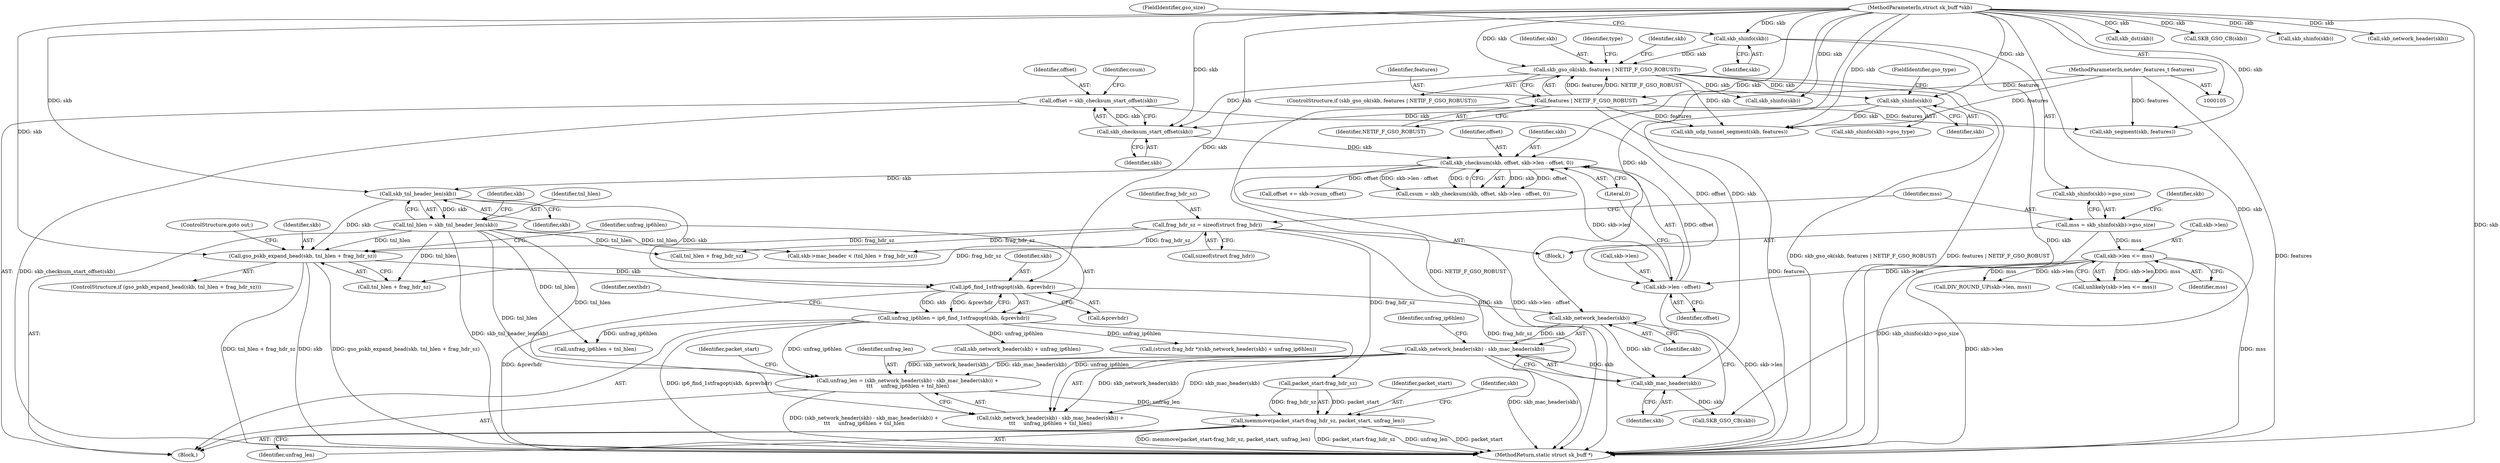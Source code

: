 digraph "0_linux_0e033e04c2678dbbe74a46b23fffb7bb918c288e@integer" {
"1000284" [label="(Call,unfrag_len = (skb_network_header(skb) - skb_mac_header(skb)) +\n\t\t\t     unfrag_ip6hlen + tnl_hlen)"];
"1000287" [label="(Call,skb_network_header(skb) - skb_mac_header(skb))"];
"1000288" [label="(Call,skb_network_header(skb))"];
"1000272" [label="(Call,ip6_find_1stfragopt(skb, &prevhdr))"];
"1000252" [label="(Call,skb_tnl_header_len(skb))"];
"1000220" [label="(Call,skb_checksum(skb, offset, skb->len - offset, 0))"];
"1000216" [label="(Call,skb_checksum_start_offset(skb))"];
"1000145" [label="(Call,skb_gso_ok(skb, features | NETIF_F_GSO_ROBUST))"];
"1000133" [label="(Call,skb_shinfo(skb))"];
"1000106" [label="(MethodParameterIn,struct sk_buff *skb)"];
"1000147" [label="(Call,features | NETIF_F_GSO_ROBUST)"];
"1000107" [label="(MethodParameterIn,netdev_features_t features)"];
"1000203" [label="(Call,skb_shinfo(skb))"];
"1000223" [label="(Call,skb->len - offset)"];
"1000138" [label="(Call,skb->len <= mss)"];
"1000130" [label="(Call,mss = skb_shinfo(skb)->gso_size)"];
"1000214" [label="(Call,offset = skb_checksum_start_offset(skb))"];
"1000264" [label="(Call,gso_pskb_expand_head(skb, tnl_hlen + frag_hdr_sz))"];
"1000250" [label="(Call,tnl_hlen = skb_tnl_header_len(skb))"];
"1000123" [label="(Call,frag_hdr_sz = sizeof(struct frag_hdr))"];
"1000290" [label="(Call,skb_mac_header(skb))"];
"1000270" [label="(Call,unfrag_ip6hlen = ip6_find_1stfragopt(skb, &prevhdr))"];
"1000307" [label="(Call,memmove(packet_start-frag_hdr_sz, packet_start, unfrag_len))"];
"1000146" [label="(Identifier,skb)"];
"1000145" [label="(Call,skb_gso_ok(skb, features | NETIF_F_GSO_ROBUST))"];
"1000311" [label="(Identifier,packet_start)"];
"1000333" [label="(Call,skb_network_header(skb) + unfrag_ip6hlen)"];
"1000285" [label="(Identifier,unfrag_len)"];
"1000287" [label="(Call,skb_network_header(skb) - skb_mac_header(skb))"];
"1000265" [label="(Identifier,skb)"];
"1000271" [label="(Identifier,unfrag_ip6hlen)"];
"1000331" [label="(Call,(struct frag_hdr *)(skb_network_header(skb) + unfrag_ip6hlen))"];
"1000134" [label="(Identifier,skb)"];
"1000255" [label="(Call,skb->mac_header < (tnl_hlen + frag_hdr_sz))"];
"1000263" [label="(ControlStructure,if (gso_pskb_expand_head(skb, tnl_hlen + frag_hdr_sz)))"];
"1000351" [label="(Call,skb_dst(skb))"];
"1000213" [label="(Block,)"];
"1000215" [label="(Identifier,offset)"];
"1000251" [label="(Identifier,tnl_hlen)"];
"1000205" [label="(FieldIdentifier,gso_type)"];
"1000202" [label="(Call,skb_shinfo(skb)->gso_type)"];
"1000133" [label="(Call,skb_shinfo(skb))"];
"1000139" [label="(Call,skb->len)"];
"1000130" [label="(Call,mss = skb_shinfo(skb)->gso_size)"];
"1000219" [label="(Identifier,csum)"];
"1000286" [label="(Call,(skb_network_header(skb) - skb_mac_header(skb)) +\n\t\t\t     unfrag_ip6hlen + tnl_hlen)"];
"1000277" [label="(Identifier,nexthdr)"];
"1000222" [label="(Identifier,offset)"];
"1000315" [label="(Call,SKB_GSO_CB(skb))"];
"1000284" [label="(Call,unfrag_len = (skb_network_header(skb) - skb_mac_header(skb)) +\n\t\t\t     unfrag_ip6hlen + tnl_hlen)"];
"1000296" [label="(Identifier,packet_start)"];
"1000355" [label="(Call,skb_segment(skb, features))"];
"1000269" [label="(ControlStructure,goto out;)"];
"1000273" [label="(Identifier,skb)"];
"1000147" [label="(Call,features | NETIF_F_GSO_ROBUST)"];
"1000253" [label="(Identifier,skb)"];
"1000292" [label="(Call,unfrag_ip6hlen + tnl_hlen)"];
"1000312" [label="(Identifier,unfrag_len)"];
"1000138" [label="(Call,skb->len <= mss)"];
"1000252" [label="(Call,skb_tnl_header_len(skb))"];
"1000108" [label="(Block,)"];
"1000229" [label="(Call,offset += skb->csum_offset)"];
"1000223" [label="(Call,skb->len - offset)"];
"1000153" [label="(Identifier,type)"];
"1000291" [label="(Identifier,skb)"];
"1000107" [label="(MethodParameterIn,netdev_features_t features)"];
"1000316" [label="(Identifier,skb)"];
"1000290" [label="(Call,skb_mac_header(skb))"];
"1000187" [label="(Call,DIV_ROUND_UP(skb->len, mss))"];
"1000270" [label="(Call,unfrag_ip6hlen = ip6_find_1stfragopt(skb, &prevhdr))"];
"1000123" [label="(Call,frag_hdr_sz = sizeof(struct frag_hdr))"];
"1000131" [label="(Identifier,mss)"];
"1000140" [label="(Identifier,skb)"];
"1000209" [label="(Call,skb_udp_tunnel_segment(skb, features))"];
"1000257" [label="(Identifier,skb)"];
"1000137" [label="(Call,unlikely(skb->len <= mss))"];
"1000221" [label="(Identifier,skb)"];
"1000199" [label="(Identifier,skb)"];
"1000155" [label="(Call,skb_shinfo(skb))"];
"1000204" [label="(Identifier,skb)"];
"1000144" [label="(ControlStructure,if (skb_gso_ok(skb, features | NETIF_F_GSO_ROBUST)))"];
"1000218" [label="(Call,csum = skb_checksum(skb, offset, skb->len - offset, 0))"];
"1000124" [label="(Identifier,frag_hdr_sz)"];
"1000293" [label="(Identifier,unfrag_ip6hlen)"];
"1000184" [label="(Call,skb_shinfo(skb))"];
"1000214" [label="(Call,offset = skb_checksum_start_offset(skb))"];
"1000308" [label="(Call,packet_start-frag_hdr_sz)"];
"1000106" [label="(MethodParameterIn,struct sk_buff *skb)"];
"1000274" [label="(Call,&prevhdr)"];
"1000149" [label="(Identifier,NETIF_F_GSO_ROBUST)"];
"1000272" [label="(Call,ip6_find_1stfragopt(skb, &prevhdr))"];
"1000264" [label="(Call,gso_pskb_expand_head(skb, tnl_hlen + frag_hdr_sz))"];
"1000216" [label="(Call,skb_checksum_start_offset(skb))"];
"1000361" [label="(MethodReturn,static struct sk_buff *)"];
"1000266" [label="(Call,tnl_hlen + frag_hdr_sz)"];
"1000228" [label="(Literal,0)"];
"1000203" [label="(Call,skb_shinfo(skb))"];
"1000142" [label="(Identifier,mss)"];
"1000334" [label="(Call,skb_network_header(skb))"];
"1000224" [label="(Call,skb->len)"];
"1000304" [label="(Call,SKB_GSO_CB(skb))"];
"1000250" [label="(Call,tnl_hlen = skb_tnl_header_len(skb))"];
"1000288" [label="(Call,skb_network_header(skb))"];
"1000148" [label="(Identifier,features)"];
"1000125" [label="(Call,sizeof(struct frag_hdr))"];
"1000132" [label="(Call,skb_shinfo(skb)->gso_size)"];
"1000135" [label="(FieldIdentifier,gso_size)"];
"1000289" [label="(Identifier,skb)"];
"1000227" [label="(Identifier,offset)"];
"1000220" [label="(Call,skb_checksum(skb, offset, skb->len - offset, 0))"];
"1000259" [label="(Call,tnl_hlen + frag_hdr_sz)"];
"1000307" [label="(Call,memmove(packet_start-frag_hdr_sz, packet_start, unfrag_len))"];
"1000217" [label="(Identifier,skb)"];
"1000284" -> "1000213"  [label="AST: "];
"1000284" -> "1000286"  [label="CFG: "];
"1000285" -> "1000284"  [label="AST: "];
"1000286" -> "1000284"  [label="AST: "];
"1000296" -> "1000284"  [label="CFG: "];
"1000284" -> "1000361"  [label="DDG: (skb_network_header(skb) - skb_mac_header(skb)) +\n\t\t\t     unfrag_ip6hlen + tnl_hlen"];
"1000287" -> "1000284"  [label="DDG: skb_network_header(skb)"];
"1000287" -> "1000284"  [label="DDG: skb_mac_header(skb)"];
"1000270" -> "1000284"  [label="DDG: unfrag_ip6hlen"];
"1000250" -> "1000284"  [label="DDG: tnl_hlen"];
"1000284" -> "1000307"  [label="DDG: unfrag_len"];
"1000287" -> "1000286"  [label="AST: "];
"1000287" -> "1000290"  [label="CFG: "];
"1000288" -> "1000287"  [label="AST: "];
"1000290" -> "1000287"  [label="AST: "];
"1000293" -> "1000287"  [label="CFG: "];
"1000287" -> "1000361"  [label="DDG: skb_mac_header(skb)"];
"1000287" -> "1000286"  [label="DDG: skb_network_header(skb)"];
"1000287" -> "1000286"  [label="DDG: skb_mac_header(skb)"];
"1000288" -> "1000287"  [label="DDG: skb"];
"1000290" -> "1000287"  [label="DDG: skb"];
"1000288" -> "1000289"  [label="CFG: "];
"1000289" -> "1000288"  [label="AST: "];
"1000291" -> "1000288"  [label="CFG: "];
"1000272" -> "1000288"  [label="DDG: skb"];
"1000106" -> "1000288"  [label="DDG: skb"];
"1000288" -> "1000290"  [label="DDG: skb"];
"1000272" -> "1000270"  [label="AST: "];
"1000272" -> "1000274"  [label="CFG: "];
"1000273" -> "1000272"  [label="AST: "];
"1000274" -> "1000272"  [label="AST: "];
"1000270" -> "1000272"  [label="CFG: "];
"1000272" -> "1000361"  [label="DDG: &prevhdr"];
"1000272" -> "1000270"  [label="DDG: skb"];
"1000272" -> "1000270"  [label="DDG: &prevhdr"];
"1000252" -> "1000272"  [label="DDG: skb"];
"1000264" -> "1000272"  [label="DDG: skb"];
"1000106" -> "1000272"  [label="DDG: skb"];
"1000252" -> "1000250"  [label="AST: "];
"1000252" -> "1000253"  [label="CFG: "];
"1000253" -> "1000252"  [label="AST: "];
"1000250" -> "1000252"  [label="CFG: "];
"1000252" -> "1000250"  [label="DDG: skb"];
"1000220" -> "1000252"  [label="DDG: skb"];
"1000106" -> "1000252"  [label="DDG: skb"];
"1000252" -> "1000264"  [label="DDG: skb"];
"1000220" -> "1000218"  [label="AST: "];
"1000220" -> "1000228"  [label="CFG: "];
"1000221" -> "1000220"  [label="AST: "];
"1000222" -> "1000220"  [label="AST: "];
"1000223" -> "1000220"  [label="AST: "];
"1000228" -> "1000220"  [label="AST: "];
"1000218" -> "1000220"  [label="CFG: "];
"1000220" -> "1000361"  [label="DDG: skb->len - offset"];
"1000220" -> "1000218"  [label="DDG: skb"];
"1000220" -> "1000218"  [label="DDG: offset"];
"1000220" -> "1000218"  [label="DDG: skb->len - offset"];
"1000220" -> "1000218"  [label="DDG: 0"];
"1000216" -> "1000220"  [label="DDG: skb"];
"1000106" -> "1000220"  [label="DDG: skb"];
"1000223" -> "1000220"  [label="DDG: offset"];
"1000223" -> "1000220"  [label="DDG: skb->len"];
"1000220" -> "1000229"  [label="DDG: offset"];
"1000216" -> "1000214"  [label="AST: "];
"1000216" -> "1000217"  [label="CFG: "];
"1000217" -> "1000216"  [label="AST: "];
"1000214" -> "1000216"  [label="CFG: "];
"1000216" -> "1000214"  [label="DDG: skb"];
"1000145" -> "1000216"  [label="DDG: skb"];
"1000203" -> "1000216"  [label="DDG: skb"];
"1000106" -> "1000216"  [label="DDG: skb"];
"1000145" -> "1000144"  [label="AST: "];
"1000145" -> "1000147"  [label="CFG: "];
"1000146" -> "1000145"  [label="AST: "];
"1000147" -> "1000145"  [label="AST: "];
"1000153" -> "1000145"  [label="CFG: "];
"1000199" -> "1000145"  [label="CFG: "];
"1000145" -> "1000361"  [label="DDG: skb_gso_ok(skb, features | NETIF_F_GSO_ROBUST)"];
"1000145" -> "1000361"  [label="DDG: features | NETIF_F_GSO_ROBUST"];
"1000133" -> "1000145"  [label="DDG: skb"];
"1000106" -> "1000145"  [label="DDG: skb"];
"1000147" -> "1000145"  [label="DDG: features"];
"1000147" -> "1000145"  [label="DDG: NETIF_F_GSO_ROBUST"];
"1000145" -> "1000155"  [label="DDG: skb"];
"1000145" -> "1000203"  [label="DDG: skb"];
"1000145" -> "1000209"  [label="DDG: skb"];
"1000133" -> "1000132"  [label="AST: "];
"1000133" -> "1000134"  [label="CFG: "];
"1000134" -> "1000133"  [label="AST: "];
"1000135" -> "1000133"  [label="CFG: "];
"1000133" -> "1000361"  [label="DDG: skb"];
"1000106" -> "1000133"  [label="DDG: skb"];
"1000106" -> "1000105"  [label="AST: "];
"1000106" -> "1000361"  [label="DDG: skb"];
"1000106" -> "1000155"  [label="DDG: skb"];
"1000106" -> "1000184"  [label="DDG: skb"];
"1000106" -> "1000203"  [label="DDG: skb"];
"1000106" -> "1000209"  [label="DDG: skb"];
"1000106" -> "1000264"  [label="DDG: skb"];
"1000106" -> "1000290"  [label="DDG: skb"];
"1000106" -> "1000304"  [label="DDG: skb"];
"1000106" -> "1000315"  [label="DDG: skb"];
"1000106" -> "1000334"  [label="DDG: skb"];
"1000106" -> "1000351"  [label="DDG: skb"];
"1000106" -> "1000355"  [label="DDG: skb"];
"1000147" -> "1000149"  [label="CFG: "];
"1000148" -> "1000147"  [label="AST: "];
"1000149" -> "1000147"  [label="AST: "];
"1000147" -> "1000361"  [label="DDG: NETIF_F_GSO_ROBUST"];
"1000147" -> "1000361"  [label="DDG: features"];
"1000107" -> "1000147"  [label="DDG: features"];
"1000147" -> "1000209"  [label="DDG: features"];
"1000147" -> "1000355"  [label="DDG: features"];
"1000107" -> "1000105"  [label="AST: "];
"1000107" -> "1000361"  [label="DDG: features"];
"1000107" -> "1000209"  [label="DDG: features"];
"1000107" -> "1000355"  [label="DDG: features"];
"1000203" -> "1000202"  [label="AST: "];
"1000203" -> "1000204"  [label="CFG: "];
"1000204" -> "1000203"  [label="AST: "];
"1000205" -> "1000203"  [label="CFG: "];
"1000203" -> "1000209"  [label="DDG: skb"];
"1000223" -> "1000227"  [label="CFG: "];
"1000224" -> "1000223"  [label="AST: "];
"1000227" -> "1000223"  [label="AST: "];
"1000228" -> "1000223"  [label="CFG: "];
"1000223" -> "1000361"  [label="DDG: skb->len"];
"1000138" -> "1000223"  [label="DDG: skb->len"];
"1000214" -> "1000223"  [label="DDG: offset"];
"1000138" -> "1000137"  [label="AST: "];
"1000138" -> "1000142"  [label="CFG: "];
"1000139" -> "1000138"  [label="AST: "];
"1000142" -> "1000138"  [label="AST: "];
"1000137" -> "1000138"  [label="CFG: "];
"1000138" -> "1000361"  [label="DDG: mss"];
"1000138" -> "1000361"  [label="DDG: skb->len"];
"1000138" -> "1000137"  [label="DDG: skb->len"];
"1000138" -> "1000137"  [label="DDG: mss"];
"1000130" -> "1000138"  [label="DDG: mss"];
"1000138" -> "1000187"  [label="DDG: skb->len"];
"1000138" -> "1000187"  [label="DDG: mss"];
"1000130" -> "1000108"  [label="AST: "];
"1000130" -> "1000132"  [label="CFG: "];
"1000131" -> "1000130"  [label="AST: "];
"1000132" -> "1000130"  [label="AST: "];
"1000140" -> "1000130"  [label="CFG: "];
"1000130" -> "1000361"  [label="DDG: skb_shinfo(skb)->gso_size"];
"1000214" -> "1000213"  [label="AST: "];
"1000215" -> "1000214"  [label="AST: "];
"1000219" -> "1000214"  [label="CFG: "];
"1000214" -> "1000361"  [label="DDG: skb_checksum_start_offset(skb)"];
"1000264" -> "1000263"  [label="AST: "];
"1000264" -> "1000266"  [label="CFG: "];
"1000265" -> "1000264"  [label="AST: "];
"1000266" -> "1000264"  [label="AST: "];
"1000269" -> "1000264"  [label="CFG: "];
"1000271" -> "1000264"  [label="CFG: "];
"1000264" -> "1000361"  [label="DDG: skb"];
"1000264" -> "1000361"  [label="DDG: gso_pskb_expand_head(skb, tnl_hlen + frag_hdr_sz)"];
"1000264" -> "1000361"  [label="DDG: tnl_hlen + frag_hdr_sz"];
"1000250" -> "1000264"  [label="DDG: tnl_hlen"];
"1000123" -> "1000264"  [label="DDG: frag_hdr_sz"];
"1000250" -> "1000213"  [label="AST: "];
"1000251" -> "1000250"  [label="AST: "];
"1000257" -> "1000250"  [label="CFG: "];
"1000250" -> "1000361"  [label="DDG: skb_tnl_header_len(skb)"];
"1000250" -> "1000255"  [label="DDG: tnl_hlen"];
"1000250" -> "1000259"  [label="DDG: tnl_hlen"];
"1000250" -> "1000266"  [label="DDG: tnl_hlen"];
"1000250" -> "1000286"  [label="DDG: tnl_hlen"];
"1000250" -> "1000292"  [label="DDG: tnl_hlen"];
"1000123" -> "1000108"  [label="AST: "];
"1000123" -> "1000125"  [label="CFG: "];
"1000124" -> "1000123"  [label="AST: "];
"1000125" -> "1000123"  [label="AST: "];
"1000131" -> "1000123"  [label="CFG: "];
"1000123" -> "1000361"  [label="DDG: frag_hdr_sz"];
"1000123" -> "1000255"  [label="DDG: frag_hdr_sz"];
"1000123" -> "1000259"  [label="DDG: frag_hdr_sz"];
"1000123" -> "1000266"  [label="DDG: frag_hdr_sz"];
"1000123" -> "1000308"  [label="DDG: frag_hdr_sz"];
"1000290" -> "1000291"  [label="CFG: "];
"1000291" -> "1000290"  [label="AST: "];
"1000290" -> "1000304"  [label="DDG: skb"];
"1000270" -> "1000213"  [label="AST: "];
"1000271" -> "1000270"  [label="AST: "];
"1000277" -> "1000270"  [label="CFG: "];
"1000270" -> "1000361"  [label="DDG: ip6_find_1stfragopt(skb, &prevhdr)"];
"1000270" -> "1000286"  [label="DDG: unfrag_ip6hlen"];
"1000270" -> "1000292"  [label="DDG: unfrag_ip6hlen"];
"1000270" -> "1000331"  [label="DDG: unfrag_ip6hlen"];
"1000270" -> "1000333"  [label="DDG: unfrag_ip6hlen"];
"1000307" -> "1000213"  [label="AST: "];
"1000307" -> "1000312"  [label="CFG: "];
"1000308" -> "1000307"  [label="AST: "];
"1000311" -> "1000307"  [label="AST: "];
"1000312" -> "1000307"  [label="AST: "];
"1000316" -> "1000307"  [label="CFG: "];
"1000307" -> "1000361"  [label="DDG: unfrag_len"];
"1000307" -> "1000361"  [label="DDG: packet_start"];
"1000307" -> "1000361"  [label="DDG: memmove(packet_start-frag_hdr_sz, packet_start, unfrag_len)"];
"1000307" -> "1000361"  [label="DDG: packet_start-frag_hdr_sz"];
"1000308" -> "1000307"  [label="DDG: packet_start"];
"1000308" -> "1000307"  [label="DDG: frag_hdr_sz"];
}
